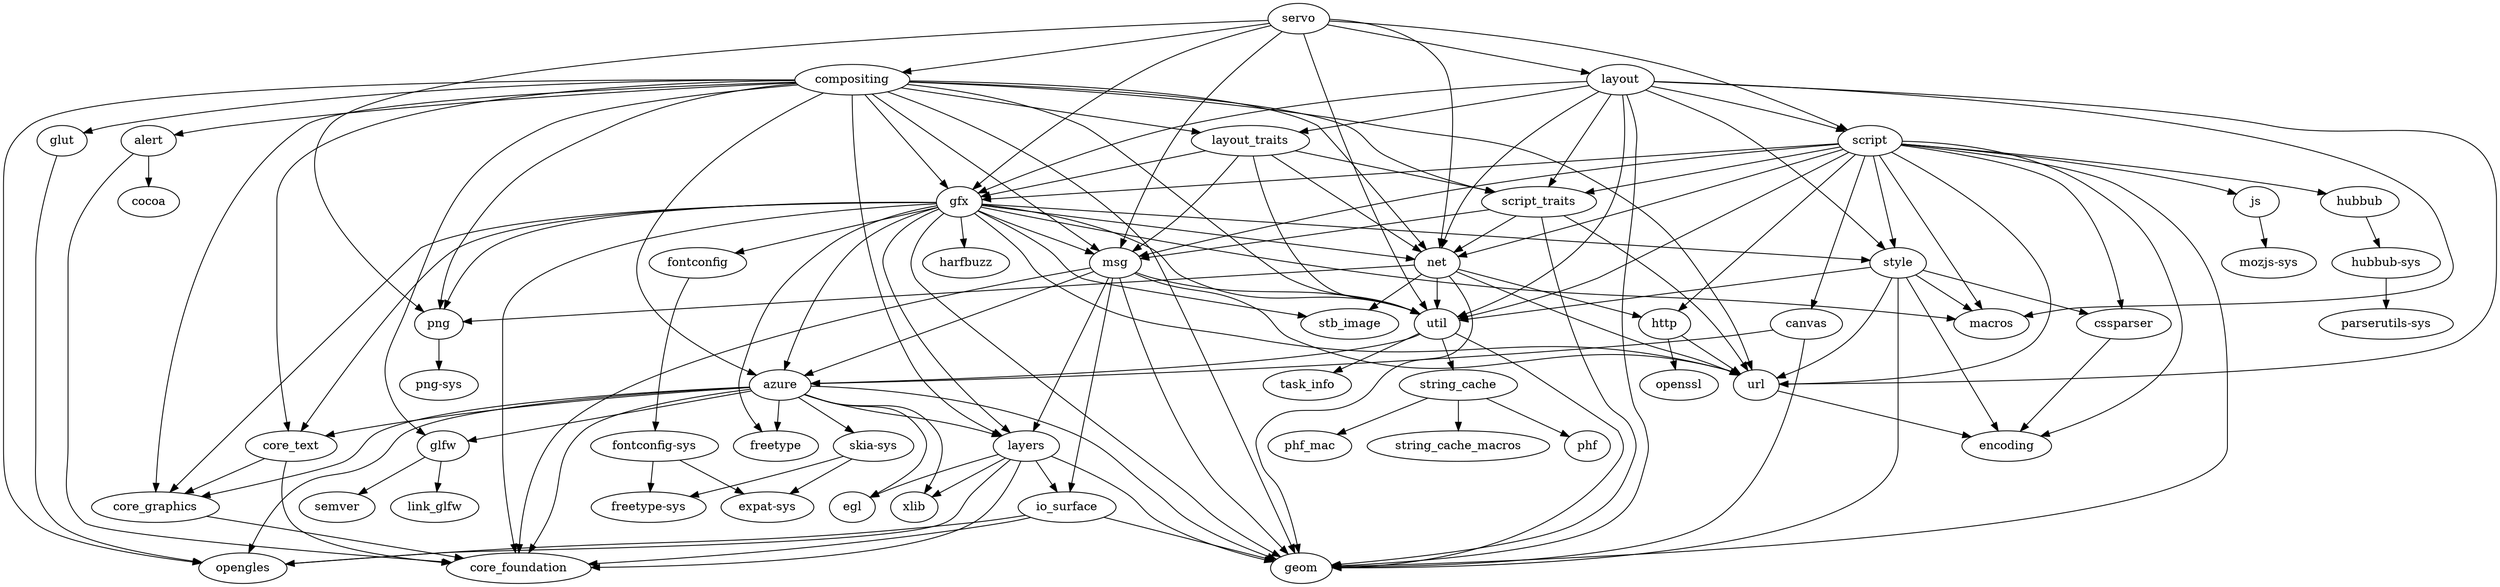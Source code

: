 digraph example3 {
    N0[label="servo"];
    N1[label="compositing"];
    N2[label="gfx"];
    N3[label="layout"];
    N4[label="msg"];
    N5[label="net"];
    N6[label="png"];
    N7[label="script"];
    N8[label="util"];
    N9[label="alert"];
    N10[label="cocoa"];
    N11[label="core_foundation"];
    N12[label="azure"];
    N13[label="core_graphics"];
    N14[label="core_text"];
    N15[label="egl"];
    N16[label="freetype"];
    N17[label="geom"];
    N18[label="glfw"];
    N19[label="layers"];
    N20[label="opengles"];
    N21[label="skia-sys"];
    N22[label="xlib"];
    N23[label="canvas"];
    N24[label="glut"];
    N25[label="layout_traits"];
    N26[label="script_traits"];
    N27[label="url"];
    N28[label="cssparser"];
    N29[label="encoding"];
    N30[label="expat-sys"];
    N31[label="fontconfig"];
    N32[label="fontconfig-sys"];
    N33[label="freetype-sys"];
    N34[label="harfbuzz"];
    N35[label="macros"];
    N36[label="stb_image"];
    N37[label="style"];
    N38[label="link_glfw"];
    N39[label="semver"];
    N40[label="http"];
    N41[label="openssl"];
    N42[label="hubbub"];
    N43[label="hubbub-sys"];
    N44[label="parserutils-sys"];
    N45[label="io_surface"];
    N46[label="js"];
    N47[label="mozjs-sys"];
    N48[label="phf"];
    N49[label="phf_mac"];
    N50[label="png-sys"];
    N51[label="string_cache"];
    N52[label="string_cache_macros"];
    N53[label="task_info"];
    N0 -> N1[label=""];
    N0 -> N2[label=""];
    N0 -> N3[label=""];
    N0 -> N4[label=""];
    N0 -> N5[label=""];
    N0 -> N6[label=""];
    N0 -> N7[label=""];
    N0 -> N8[label=""];
    N9 -> N10[label=""];
    N9 -> N11[label=""];
    N12 -> N11[label=""];
    N12 -> N13[label=""];
    N12 -> N14[label=""];
    N12 -> N15[label=""];
    N12 -> N16[label=""];
    N12 -> N17[label=""];
    N12 -> N18[label=""];
    N12 -> N19[label=""];
    N12 -> N20[label=""];
    N12 -> N21[label=""];
    N12 -> N22[label=""];
    N23 -> N12[label=""];
    N23 -> N17[label=""];
    N1 -> N9[label=""];
    N1 -> N12[label=""];
    N1 -> N13[label=""];
    N1 -> N14[label=""];
    N1 -> N17[label=""];
    N1 -> N2[label=""];
    N1 -> N18[label=""];
    N1 -> N24[label=""];
    N1 -> N19[label=""];
    N1 -> N25[label=""];
    N1 -> N4[label=""];
    N1 -> N5[label=""];
    N1 -> N20[label=""];
    N1 -> N6[label=""];
    N1 -> N26[label=""];
    N1 -> N27[label=""];
    N1 -> N8[label=""];
    N13 -> N11[label=""];
    N14 -> N11[label=""];
    N14 -> N13[label=""];
    N28 -> N29[label=""];
    N31 -> N32[label=""];
    N32 -> N30[label=""];
    N32 -> N33[label=""];
    N2 -> N12[label=""];
    N2 -> N11[label=""];
    N2 -> N13[label=""];
    N2 -> N14[label=""];
    N2 -> N31[label=""];
    N2 -> N16[label=""];
    N2 -> N17[label=""];
    N2 -> N34[label=""];
    N2 -> N19[label=""];
    N2 -> N35[label=""];
    N2 -> N4[label=""];
    N2 -> N5[label=""];
    N2 -> N6[label=""];
    N2 -> N36[label=""];
    N2 -> N37[label=""];
    N2 -> N27[label=""];
    N2 -> N8[label=""];
    N18 -> N38[label=""];
    N18 -> N39[label=""];
    N24 -> N20[label=""];
    N40 -> N41[label=""];
    N40 -> N27[label=""];
    N42 -> N43[label=""];
    N43 -> N44[label=""];
    N45 -> N11[label=""];
    N45 -> N17[label=""];
    N45 -> N20[label=""];
    N46 -> N47[label=""];
    N19 -> N11[label=""];
    N19 -> N15[label=""];
    N19 -> N17[label=""];
    N19 -> N45[label=""];
    N19 -> N20[label=""];
    N19 -> N22[label=""];
    N3 -> N17[label=""];
    N3 -> N2[label=""];
    N3 -> N25[label=""];
    N3 -> N35[label=""];
    N3 -> N5[label=""];
    N3 -> N7[label=""];
    N3 -> N26[label=""];
    N3 -> N37[label=""];
    N3 -> N27[label=""];
    N3 -> N8[label=""];
    N25 -> N2[label=""];
    N25 -> N4[label=""];
    N25 -> N5[label=""];
    N25 -> N26[label=""];
    N25 -> N8[label=""];
    N4 -> N12[label=""];
    N4 -> N11[label=""];
    N4 -> N17[label=""];
    N4 -> N45[label=""];
    N4 -> N19[label=""];
    N4 -> N27[label=""];
    N4 -> N8[label=""];
    N5 -> N17[label=""];
    N5 -> N40[label=""];
    N5 -> N6[label=""];
    N5 -> N36[label=""];
    N5 -> N27[label=""];
    N5 -> N8[label=""];
    N6 -> N50[label=""];
    N7 -> N23[label=""];
    N7 -> N28[label=""];
    N7 -> N29[label=""];
    N7 -> N17[label=""];
    N7 -> N2[label=""];
    N7 -> N40[label=""];
    N7 -> N42[label=""];
    N7 -> N46[label=""];
    N7 -> N35[label=""];
    N7 -> N4[label=""];
    N7 -> N5[label=""];
    N7 -> N26[label=""];
    N7 -> N37[label=""];
    N7 -> N27[label=""];
    N7 -> N8[label=""];
    N26 -> N17[label=""];
    N26 -> N4[label=""];
    N26 -> N5[label=""];
    N26 -> N27[label=""];
    N21 -> N30[label=""];
    N21 -> N33[label=""];
    N51 -> N48[label=""];
    N51 -> N49[label=""];
    N51 -> N52[label=""];
    N37 -> N28[label=""];
    N37 -> N29[label=""];
    N37 -> N17[label=""];
    N37 -> N35[label=""];
    N37 -> N27[label=""];
    N37 -> N8[label=""];
    N27 -> N29[label=""];
    N8 -> N12[label=""];
    N8 -> N17[label=""];
    N8 -> N51[label=""];
    N8 -> N53[label=""];
}
